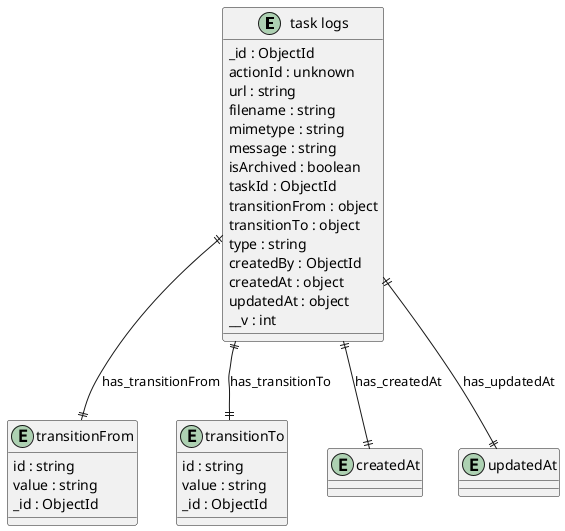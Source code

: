 @startuml task_logs_Diagram

entity "task logs" as task_logs {
  _id : ObjectId
  actionId : unknown
  url : string
  filename : string
  mimetype : string
  message : string
  isArchived : boolean
  taskId : ObjectId
  transitionFrom : object
  transitionTo : object
  type : string
  createdBy : ObjectId
  createdAt : object
  updatedAt : object
  __v : int
}

entity "transitionFrom" as transitionFrom {
  id : string
  value : string
  _id : ObjectId
}

entity "transitionTo" as transitionTo {
  id : string
  value : string
  _id : ObjectId
}

entity "createdAt" as createdAt {
}

entity "updatedAt" as updatedAt {
}

' // Relationships
task_logs ||--|| transitionFrom : has_transitionFrom
task_logs ||--|| transitionTo : has_transitionTo
task_logs ||--|| createdAt : has_createdAt
task_logs ||--|| updatedAt : has_updatedAt
@enduml